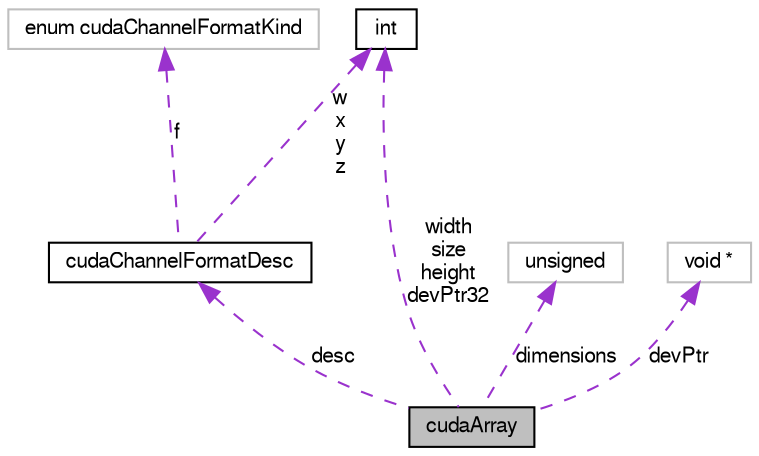 digraph G
{
  bgcolor="transparent";
  edge [fontname="FreeSans",fontsize="10",labelfontname="FreeSans",labelfontsize="10"];
  node [fontname="FreeSans",fontsize="10",shape=record];
  Node1 [label="cudaArray",height=0.2,width=0.4,color="black", fillcolor="grey75", style="filled" fontcolor="black"];
  Node2 -> Node1 [dir=back,color="darkorchid3",fontsize="10",style="dashed",label="desc",fontname="FreeSans"];
  Node2 [label="cudaChannelFormatDesc",height=0.2,width=0.4,color="black",URL="$structcudaChannelFormatDesc.html"];
  Node3 -> Node2 [dir=back,color="darkorchid3",fontsize="10",style="dashed",label="f",fontname="FreeSans"];
  Node3 [label="enum cudaChannelFormatKind",height=0.2,width=0.4,color="grey75"];
  Node4 -> Node2 [dir=back,color="darkorchid3",fontsize="10",style="dashed",label="w\nx\ny\nz",fontname="FreeSans"];
  Node4 [label="int",height=0.2,width=0.4,color="black",URL="$classint.html"];
  Node4 -> Node1 [dir=back,color="darkorchid3",fontsize="10",style="dashed",label="width\nsize\nheight\ndevPtr32",fontname="FreeSans"];
  Node5 -> Node1 [dir=back,color="darkorchid3",fontsize="10",style="dashed",label="dimensions",fontname="FreeSans"];
  Node5 [label="unsigned",height=0.2,width=0.4,color="grey75"];
  Node6 -> Node1 [dir=back,color="darkorchid3",fontsize="10",style="dashed",label="devPtr",fontname="FreeSans"];
  Node6 [label="void *",height=0.2,width=0.4,color="grey75"];
}
